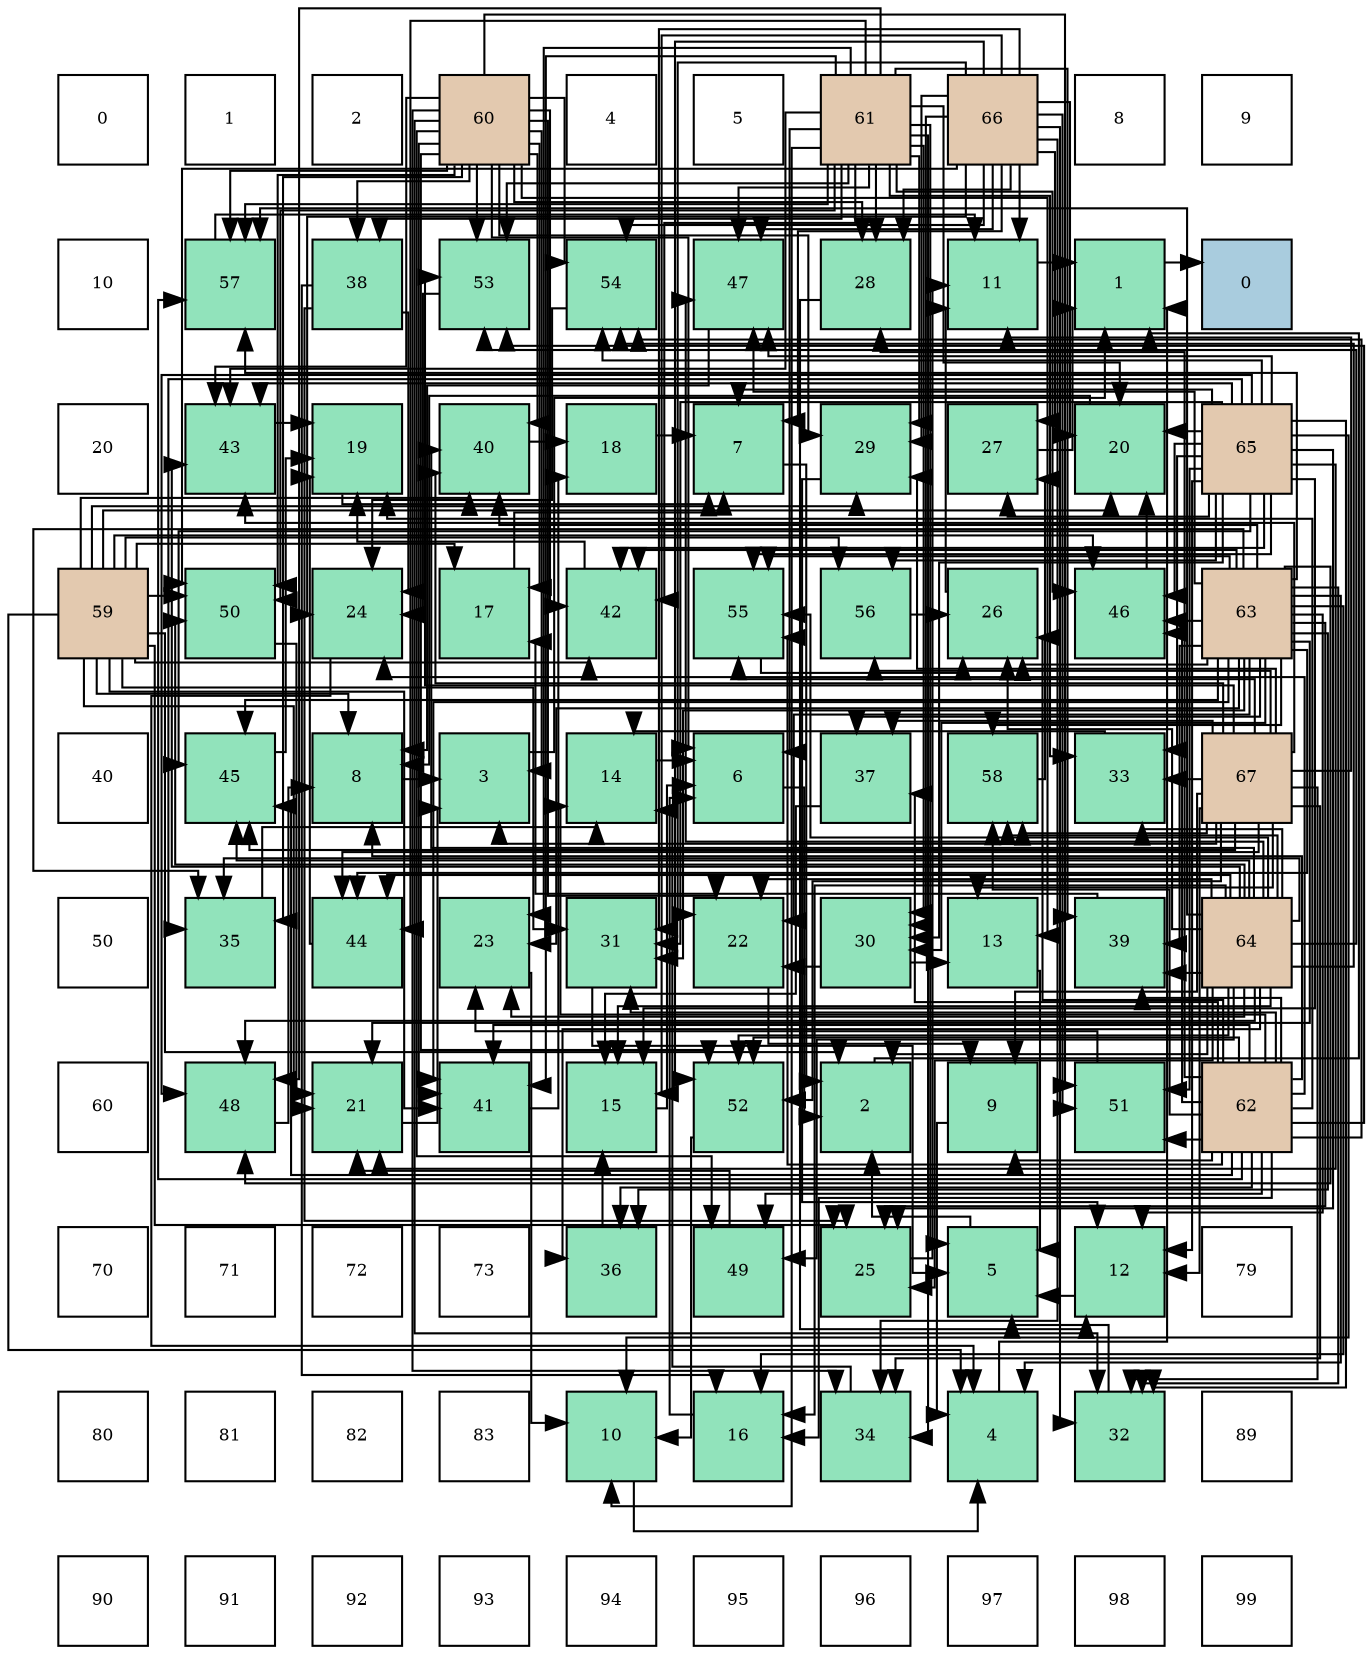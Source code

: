 digraph layout{
 rankdir=TB;
 splines=ortho;
 node [style=filled shape=square fixedsize=true width=0.6];
0[label="0", fontsize=8, fillcolor="#ffffff"];
1[label="1", fontsize=8, fillcolor="#ffffff"];
2[label="2", fontsize=8, fillcolor="#ffffff"];
3[label="60", fontsize=8, fillcolor="#e3c9af"];
4[label="4", fontsize=8, fillcolor="#ffffff"];
5[label="5", fontsize=8, fillcolor="#ffffff"];
6[label="61", fontsize=8, fillcolor="#e3c9af"];
7[label="66", fontsize=8, fillcolor="#e3c9af"];
8[label="8", fontsize=8, fillcolor="#ffffff"];
9[label="9", fontsize=8, fillcolor="#ffffff"];
10[label="10", fontsize=8, fillcolor="#ffffff"];
11[label="57", fontsize=8, fillcolor="#91e3bb"];
12[label="38", fontsize=8, fillcolor="#91e3bb"];
13[label="53", fontsize=8, fillcolor="#91e3bb"];
14[label="54", fontsize=8, fillcolor="#91e3bb"];
15[label="47", fontsize=8, fillcolor="#91e3bb"];
16[label="28", fontsize=8, fillcolor="#91e3bb"];
17[label="11", fontsize=8, fillcolor="#91e3bb"];
18[label="1", fontsize=8, fillcolor="#91e3bb"];
19[label="0", fontsize=8, fillcolor="#a9ccde"];
20[label="20", fontsize=8, fillcolor="#ffffff"];
21[label="43", fontsize=8, fillcolor="#91e3bb"];
22[label="19", fontsize=8, fillcolor="#91e3bb"];
23[label="40", fontsize=8, fillcolor="#91e3bb"];
24[label="18", fontsize=8, fillcolor="#91e3bb"];
25[label="7", fontsize=8, fillcolor="#91e3bb"];
26[label="29", fontsize=8, fillcolor="#91e3bb"];
27[label="27", fontsize=8, fillcolor="#91e3bb"];
28[label="20", fontsize=8, fillcolor="#91e3bb"];
29[label="65", fontsize=8, fillcolor="#e3c9af"];
30[label="59", fontsize=8, fillcolor="#e3c9af"];
31[label="50", fontsize=8, fillcolor="#91e3bb"];
32[label="24", fontsize=8, fillcolor="#91e3bb"];
33[label="17", fontsize=8, fillcolor="#91e3bb"];
34[label="42", fontsize=8, fillcolor="#91e3bb"];
35[label="55", fontsize=8, fillcolor="#91e3bb"];
36[label="56", fontsize=8, fillcolor="#91e3bb"];
37[label="26", fontsize=8, fillcolor="#91e3bb"];
38[label="46", fontsize=8, fillcolor="#91e3bb"];
39[label="63", fontsize=8, fillcolor="#e3c9af"];
40[label="40", fontsize=8, fillcolor="#ffffff"];
41[label="45", fontsize=8, fillcolor="#91e3bb"];
42[label="8", fontsize=8, fillcolor="#91e3bb"];
43[label="3", fontsize=8, fillcolor="#91e3bb"];
44[label="14", fontsize=8, fillcolor="#91e3bb"];
45[label="6", fontsize=8, fillcolor="#91e3bb"];
46[label="37", fontsize=8, fillcolor="#91e3bb"];
47[label="58", fontsize=8, fillcolor="#91e3bb"];
48[label="33", fontsize=8, fillcolor="#91e3bb"];
49[label="67", fontsize=8, fillcolor="#e3c9af"];
50[label="50", fontsize=8, fillcolor="#ffffff"];
51[label="35", fontsize=8, fillcolor="#91e3bb"];
52[label="44", fontsize=8, fillcolor="#91e3bb"];
53[label="23", fontsize=8, fillcolor="#91e3bb"];
54[label="31", fontsize=8, fillcolor="#91e3bb"];
55[label="22", fontsize=8, fillcolor="#91e3bb"];
56[label="30", fontsize=8, fillcolor="#91e3bb"];
57[label="13", fontsize=8, fillcolor="#91e3bb"];
58[label="39", fontsize=8, fillcolor="#91e3bb"];
59[label="64", fontsize=8, fillcolor="#e3c9af"];
60[label="60", fontsize=8, fillcolor="#ffffff"];
61[label="48", fontsize=8, fillcolor="#91e3bb"];
62[label="21", fontsize=8, fillcolor="#91e3bb"];
63[label="41", fontsize=8, fillcolor="#91e3bb"];
64[label="15", fontsize=8, fillcolor="#91e3bb"];
65[label="52", fontsize=8, fillcolor="#91e3bb"];
66[label="2", fontsize=8, fillcolor="#91e3bb"];
67[label="9", fontsize=8, fillcolor="#91e3bb"];
68[label="51", fontsize=8, fillcolor="#91e3bb"];
69[label="62", fontsize=8, fillcolor="#e3c9af"];
70[label="70", fontsize=8, fillcolor="#ffffff"];
71[label="71", fontsize=8, fillcolor="#ffffff"];
72[label="72", fontsize=8, fillcolor="#ffffff"];
73[label="73", fontsize=8, fillcolor="#ffffff"];
74[label="36", fontsize=8, fillcolor="#91e3bb"];
75[label="49", fontsize=8, fillcolor="#91e3bb"];
76[label="25", fontsize=8, fillcolor="#91e3bb"];
77[label="5", fontsize=8, fillcolor="#91e3bb"];
78[label="12", fontsize=8, fillcolor="#91e3bb"];
79[label="79", fontsize=8, fillcolor="#ffffff"];
80[label="80", fontsize=8, fillcolor="#ffffff"];
81[label="81", fontsize=8, fillcolor="#ffffff"];
82[label="82", fontsize=8, fillcolor="#ffffff"];
83[label="83", fontsize=8, fillcolor="#ffffff"];
84[label="10", fontsize=8, fillcolor="#91e3bb"];
85[label="16", fontsize=8, fillcolor="#91e3bb"];
86[label="34", fontsize=8, fillcolor="#91e3bb"];
87[label="4", fontsize=8, fillcolor="#91e3bb"];
88[label="32", fontsize=8, fillcolor="#91e3bb"];
89[label="89", fontsize=8, fillcolor="#ffffff"];
90[label="90", fontsize=8, fillcolor="#ffffff"];
91[label="91", fontsize=8, fillcolor="#ffffff"];
92[label="92", fontsize=8, fillcolor="#ffffff"];
93[label="93", fontsize=8, fillcolor="#ffffff"];
94[label="94", fontsize=8, fillcolor="#ffffff"];
95[label="95", fontsize=8, fillcolor="#ffffff"];
96[label="96", fontsize=8, fillcolor="#ffffff"];
97[label="97", fontsize=8, fillcolor="#ffffff"];
98[label="98", fontsize=8, fillcolor="#ffffff"];
99[label="99", fontsize=8, fillcolor="#ffffff"];
edge [constraint=false, style=vis];18 -> 19;
66 -> 18;
43 -> 18;
87 -> 18;
77 -> 66;
45 -> 66;
25 -> 66;
42 -> 43;
67 -> 87;
84 -> 87;
17 -> 18;
78 -> 77;
57 -> 77;
44 -> 45;
64 -> 45;
85 -> 45;
33 -> 25;
24 -> 25;
22 -> 25;
28 -> 42;
62 -> 43;
55 -> 67;
53 -> 84;
32 -> 87;
76 -> 17;
37 -> 17;
27 -> 18;
16 -> 78;
26 -> 78;
56 -> 57;
56 -> 55;
54 -> 77;
88 -> 77;
48 -> 44;
86 -> 44;
51 -> 44;
74 -> 64;
46 -> 64;
12 -> 85;
12 -> 32;
12 -> 76;
58 -> 33;
23 -> 24;
63 -> 24;
34 -> 22;
21 -> 22;
52 -> 22;
41 -> 22;
38 -> 28;
15 -> 42;
61 -> 42;
75 -> 62;
31 -> 62;
68 -> 53;
65 -> 84;
13 -> 32;
14 -> 32;
35 -> 37;
36 -> 37;
11 -> 17;
47 -> 27;
30 -> 66;
30 -> 87;
30 -> 42;
30 -> 33;
30 -> 28;
30 -> 62;
30 -> 76;
30 -> 26;
30 -> 54;
30 -> 23;
30 -> 63;
30 -> 34;
30 -> 38;
30 -> 31;
30 -> 36;
3 -> 43;
3 -> 45;
3 -> 57;
3 -> 33;
3 -> 55;
3 -> 16;
3 -> 26;
3 -> 88;
3 -> 86;
3 -> 51;
3 -> 12;
3 -> 23;
3 -> 63;
3 -> 34;
3 -> 21;
3 -> 75;
3 -> 31;
3 -> 68;
3 -> 65;
3 -> 13;
3 -> 14;
3 -> 11;
6 -> 77;
6 -> 45;
6 -> 84;
6 -> 28;
6 -> 53;
6 -> 16;
6 -> 26;
6 -> 56;
6 -> 48;
6 -> 86;
6 -> 12;
6 -> 58;
6 -> 63;
6 -> 34;
6 -> 21;
6 -> 52;
6 -> 38;
6 -> 15;
6 -> 61;
6 -> 31;
6 -> 13;
6 -> 11;
69 -> 42;
69 -> 67;
69 -> 44;
69 -> 85;
69 -> 22;
69 -> 32;
69 -> 37;
69 -> 16;
69 -> 54;
69 -> 74;
69 -> 46;
69 -> 58;
69 -> 63;
69 -> 41;
69 -> 38;
69 -> 75;
69 -> 68;
69 -> 65;
69 -> 13;
69 -> 14;
69 -> 35;
69 -> 11;
69 -> 47;
39 -> 87;
39 -> 78;
39 -> 85;
39 -> 62;
39 -> 55;
39 -> 53;
39 -> 76;
39 -> 37;
39 -> 56;
39 -> 54;
39 -> 88;
39 -> 51;
39 -> 74;
39 -> 46;
39 -> 58;
39 -> 23;
39 -> 63;
39 -> 34;
39 -> 52;
39 -> 41;
39 -> 38;
39 -> 15;
39 -> 61;
39 -> 35;
39 -> 11;
39 -> 47;
59 -> 66;
59 -> 64;
59 -> 85;
59 -> 55;
59 -> 53;
59 -> 76;
59 -> 37;
59 -> 48;
59 -> 51;
59 -> 74;
59 -> 58;
59 -> 23;
59 -> 21;
59 -> 52;
59 -> 41;
59 -> 15;
59 -> 61;
59 -> 75;
59 -> 31;
59 -> 65;
59 -> 13;
59 -> 14;
59 -> 35;
59 -> 11;
59 -> 47;
29 -> 25;
29 -> 84;
29 -> 78;
29 -> 64;
29 -> 28;
29 -> 62;
29 -> 76;
29 -> 27;
29 -> 56;
29 -> 54;
29 -> 88;
29 -> 48;
29 -> 51;
29 -> 34;
29 -> 21;
29 -> 41;
29 -> 38;
29 -> 15;
29 -> 61;
29 -> 68;
29 -> 14;
29 -> 35;
29 -> 36;
7 -> 25;
7 -> 17;
7 -> 64;
7 -> 28;
7 -> 55;
7 -> 32;
7 -> 27;
7 -> 16;
7 -> 26;
7 -> 56;
7 -> 54;
7 -> 88;
7 -> 86;
7 -> 15;
7 -> 31;
7 -> 68;
7 -> 65;
7 -> 14;
49 -> 43;
49 -> 67;
49 -> 17;
49 -> 78;
49 -> 57;
49 -> 26;
49 -> 88;
49 -> 48;
49 -> 86;
49 -> 46;
49 -> 23;
49 -> 21;
49 -> 52;
49 -> 41;
49 -> 65;
49 -> 13;
49 -> 35;
49 -> 36;
49 -> 47;
edge [constraint=true, style=invis];
0 -> 10 -> 20 -> 30 -> 40 -> 50 -> 60 -> 70 -> 80 -> 90;
1 -> 11 -> 21 -> 31 -> 41 -> 51 -> 61 -> 71 -> 81 -> 91;
2 -> 12 -> 22 -> 32 -> 42 -> 52 -> 62 -> 72 -> 82 -> 92;
3 -> 13 -> 23 -> 33 -> 43 -> 53 -> 63 -> 73 -> 83 -> 93;
4 -> 14 -> 24 -> 34 -> 44 -> 54 -> 64 -> 74 -> 84 -> 94;
5 -> 15 -> 25 -> 35 -> 45 -> 55 -> 65 -> 75 -> 85 -> 95;
6 -> 16 -> 26 -> 36 -> 46 -> 56 -> 66 -> 76 -> 86 -> 96;
7 -> 17 -> 27 -> 37 -> 47 -> 57 -> 67 -> 77 -> 87 -> 97;
8 -> 18 -> 28 -> 38 -> 48 -> 58 -> 68 -> 78 -> 88 -> 98;
9 -> 19 -> 29 -> 39 -> 49 -> 59 -> 69 -> 79 -> 89 -> 99;
rank = same {0 -> 1 -> 2 -> 3 -> 4 -> 5 -> 6 -> 7 -> 8 -> 9};
rank = same {10 -> 11 -> 12 -> 13 -> 14 -> 15 -> 16 -> 17 -> 18 -> 19};
rank = same {20 -> 21 -> 22 -> 23 -> 24 -> 25 -> 26 -> 27 -> 28 -> 29};
rank = same {30 -> 31 -> 32 -> 33 -> 34 -> 35 -> 36 -> 37 -> 38 -> 39};
rank = same {40 -> 41 -> 42 -> 43 -> 44 -> 45 -> 46 -> 47 -> 48 -> 49};
rank = same {50 -> 51 -> 52 -> 53 -> 54 -> 55 -> 56 -> 57 -> 58 -> 59};
rank = same {60 -> 61 -> 62 -> 63 -> 64 -> 65 -> 66 -> 67 -> 68 -> 69};
rank = same {70 -> 71 -> 72 -> 73 -> 74 -> 75 -> 76 -> 77 -> 78 -> 79};
rank = same {80 -> 81 -> 82 -> 83 -> 84 -> 85 -> 86 -> 87 -> 88 -> 89};
rank = same {90 -> 91 -> 92 -> 93 -> 94 -> 95 -> 96 -> 97 -> 98 -> 99};
}